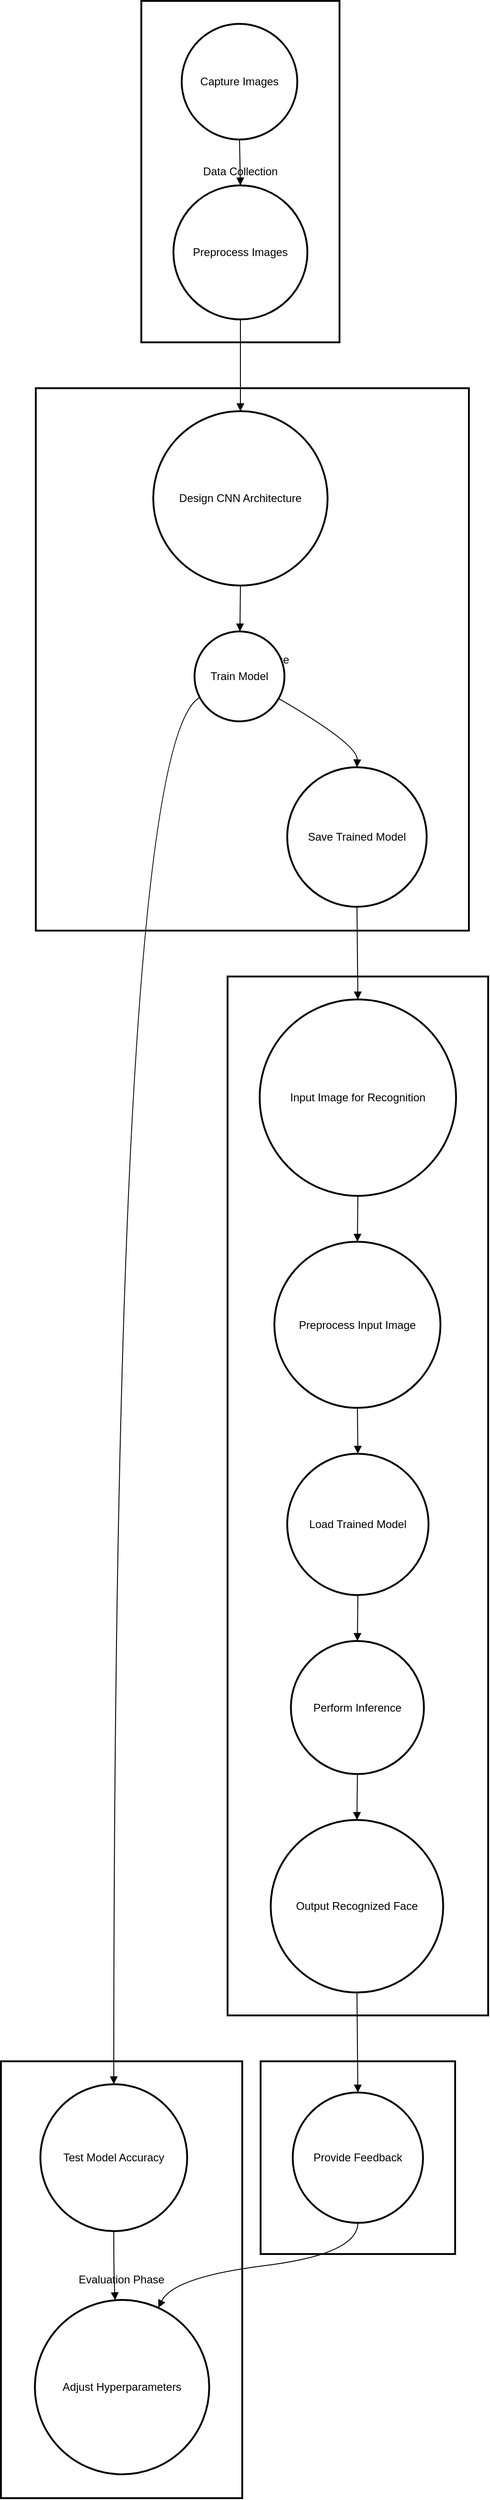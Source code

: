 <mxfile version="25.0.1">
  <diagram name="Page-1" id="odhmb9EHtA3xcFeE2y5e">
    <mxGraphModel>
      <root>
        <mxCell id="0" />
        <mxCell id="1" parent="0" />
        <mxCell id="2" value="Feedback Loop" style="whiteSpace=wrap;strokeWidth=2;" vertex="1" parent="1">
          <mxGeometry x="291" y="2253" width="212" height="210" as="geometry" />
        </mxCell>
        <mxCell id="3" value="Evaluation Phase" style="whiteSpace=wrap;strokeWidth=2;" vertex="1" parent="1">
          <mxGeometry x="8" y="2253" width="263" height="476" as="geometry" />
        </mxCell>
        <mxCell id="4" value="Deployment Phase" style="whiteSpace=wrap;strokeWidth=2;" vertex="1" parent="1">
          <mxGeometry x="255" y="1071" width="284" height="1132" as="geometry" />
        </mxCell>
        <mxCell id="5" value="Training Phase" style="whiteSpace=wrap;strokeWidth=2;" vertex="1" parent="1">
          <mxGeometry x="46" y="430" width="472" height="591" as="geometry" />
        </mxCell>
        <mxCell id="6" value="Data Collection" style="whiteSpace=wrap;strokeWidth=2;" vertex="1" parent="1">
          <mxGeometry x="161" y="8" width="216" height="372" as="geometry" />
        </mxCell>
        <mxCell id="7" value="Capture Images" style="ellipse;aspect=fixed;strokeWidth=2;whiteSpace=wrap;" vertex="1" parent="1">
          <mxGeometry x="205" y="33" width="126" height="126" as="geometry" />
        </mxCell>
        <mxCell id="8" value="Preprocess Images" style="ellipse;aspect=fixed;strokeWidth=2;whiteSpace=wrap;" vertex="1" parent="1">
          <mxGeometry x="196" y="209" width="146" height="146" as="geometry" />
        </mxCell>
        <mxCell id="9" value="Design CNN Architecture" style="ellipse;aspect=fixed;strokeWidth=2;whiteSpace=wrap;" vertex="1" parent="1">
          <mxGeometry x="174" y="455" width="190" height="190" as="geometry" />
        </mxCell>
        <mxCell id="10" value="Train Model" style="ellipse;aspect=fixed;strokeWidth=2;whiteSpace=wrap;" vertex="1" parent="1">
          <mxGeometry x="219" y="695" width="98" height="98" as="geometry" />
        </mxCell>
        <mxCell id="11" value="Save Trained Model" style="ellipse;aspect=fixed;strokeWidth=2;whiteSpace=wrap;" vertex="1" parent="1">
          <mxGeometry x="320" y="843" width="152" height="152" as="geometry" />
        </mxCell>
        <mxCell id="12" value="Input Image for Recognition" style="ellipse;aspect=fixed;strokeWidth=2;whiteSpace=wrap;" vertex="1" parent="1">
          <mxGeometry x="290" y="1096" width="214" height="214" as="geometry" />
        </mxCell>
        <mxCell id="13" value="Preprocess Input Image" style="ellipse;aspect=fixed;strokeWidth=2;whiteSpace=wrap;" vertex="1" parent="1">
          <mxGeometry x="306" y="1360" width="181" height="181" as="geometry" />
        </mxCell>
        <mxCell id="14" value="Load Trained Model" style="ellipse;aspect=fixed;strokeWidth=2;whiteSpace=wrap;" vertex="1" parent="1">
          <mxGeometry x="320" y="1591" width="154" height="154" as="geometry" />
        </mxCell>
        <mxCell id="15" value="Perform Inference" style="ellipse;aspect=fixed;strokeWidth=2;whiteSpace=wrap;" vertex="1" parent="1">
          <mxGeometry x="324" y="1795" width="145" height="145" as="geometry" />
        </mxCell>
        <mxCell id="16" value="Output Recognized Face" style="ellipse;aspect=fixed;strokeWidth=2;whiteSpace=wrap;" vertex="1" parent="1">
          <mxGeometry x="302" y="1990" width="188" height="188" as="geometry" />
        </mxCell>
        <mxCell id="17" value="Test Model Accuracy" style="ellipse;aspect=fixed;strokeWidth=2;whiteSpace=wrap;" vertex="1" parent="1">
          <mxGeometry x="51" y="2278" width="160" height="160" as="geometry" />
        </mxCell>
        <mxCell id="18" value="Adjust Hyperparameters" style="ellipse;aspect=fixed;strokeWidth=2;whiteSpace=wrap;" vertex="1" parent="1">
          <mxGeometry x="45" y="2513" width="190" height="190" as="geometry" />
        </mxCell>
        <mxCell id="19" value="Provide Feedback" style="ellipse;aspect=fixed;strokeWidth=2;whiteSpace=wrap;" vertex="1" parent="1">
          <mxGeometry x="326" y="2287" width="142" height="142" as="geometry" />
        </mxCell>
        <mxCell id="20" value="" style="curved=1;startArrow=none;endArrow=block;exitX=0.5;exitY=1;entryX=0.5;entryY=0;" edge="1" parent="1" source="7" target="8">
          <mxGeometry relative="1" as="geometry">
            <Array as="points" />
          </mxGeometry>
        </mxCell>
        <mxCell id="21" value="" style="curved=1;startArrow=none;endArrow=block;exitX=0.5;exitY=1;entryX=0.5;entryY=0;" edge="1" parent="1" source="8" target="9">
          <mxGeometry relative="1" as="geometry">
            <Array as="points" />
          </mxGeometry>
        </mxCell>
        <mxCell id="22" value="" style="curved=1;startArrow=none;endArrow=block;exitX=0.5;exitY=1;entryX=0.51;entryY=0;" edge="1" parent="1" source="9" target="10">
          <mxGeometry relative="1" as="geometry">
            <Array as="points" />
          </mxGeometry>
        </mxCell>
        <mxCell id="23" value="" style="curved=1;startArrow=none;endArrow=block;exitX=1.01;exitY=0.79;entryX=0.5;entryY=0;" edge="1" parent="1" source="10" target="11">
          <mxGeometry relative="1" as="geometry">
            <Array as="points">
              <mxPoint x="397" y="818" />
            </Array>
          </mxGeometry>
        </mxCell>
        <mxCell id="24" value="" style="curved=1;startArrow=none;endArrow=block;exitX=0.5;exitY=1.01;entryX=0.5;entryY=0;" edge="1" parent="1" source="11" target="12">
          <mxGeometry relative="1" as="geometry">
            <Array as="points" />
          </mxGeometry>
        </mxCell>
        <mxCell id="25" value="" style="curved=1;startArrow=none;endArrow=block;exitX=0.5;exitY=1;entryX=0.5;entryY=0;" edge="1" parent="1" source="12" target="13">
          <mxGeometry relative="1" as="geometry">
            <Array as="points" />
          </mxGeometry>
        </mxCell>
        <mxCell id="26" value="" style="curved=1;startArrow=none;endArrow=block;exitX=0.5;exitY=1;entryX=0.5;entryY=0;" edge="1" parent="1" source="13" target="14">
          <mxGeometry relative="1" as="geometry">
            <Array as="points" />
          </mxGeometry>
        </mxCell>
        <mxCell id="27" value="" style="curved=1;startArrow=none;endArrow=block;exitX=0.5;exitY=1;entryX=0.5;entryY=0;" edge="1" parent="1" source="14" target="15">
          <mxGeometry relative="1" as="geometry">
            <Array as="points" />
          </mxGeometry>
        </mxCell>
        <mxCell id="28" value="" style="curved=1;startArrow=none;endArrow=block;exitX=0.5;exitY=1;entryX=0.5;entryY=0;" edge="1" parent="1" source="15" target="16">
          <mxGeometry relative="1" as="geometry">
            <Array as="points" />
          </mxGeometry>
        </mxCell>
        <mxCell id="29" value="" style="curved=1;startArrow=none;endArrow=block;exitX=0;exitY=0.77;entryX=0.5;entryY=0;" edge="1" parent="1" source="10" target="17">
          <mxGeometry relative="1" as="geometry">
            <Array as="points">
              <mxPoint x="131" y="818" />
            </Array>
          </mxGeometry>
        </mxCell>
        <mxCell id="30" value="" style="curved=1;startArrow=none;endArrow=block;exitX=0.5;exitY=1;entryX=0.46;entryY=0;" edge="1" parent="1" source="17" target="18">
          <mxGeometry relative="1" as="geometry">
            <Array as="points">
              <mxPoint x="131" y="2488" />
            </Array>
          </mxGeometry>
        </mxCell>
        <mxCell id="31" value="" style="curved=1;startArrow=none;endArrow=block;exitX=0.5;exitY=1;entryX=0.5;entryY=0;" edge="1" parent="1" source="16" target="19">
          <mxGeometry relative="1" as="geometry">
            <Array as="points" />
          </mxGeometry>
        </mxCell>
        <mxCell id="32" value="" style="curved=1;startArrow=none;endArrow=block;exitX=0.5;exitY=1;entryX=0.73;entryY=0;" edge="1" parent="1" source="19" target="18">
          <mxGeometry relative="1" as="geometry">
            <Array as="points">
              <mxPoint x="397" y="2463" />
              <mxPoint x="196" y="2488" />
            </Array>
          </mxGeometry>
        </mxCell>
      </root>
    </mxGraphModel>
  </diagram>
</mxfile>
